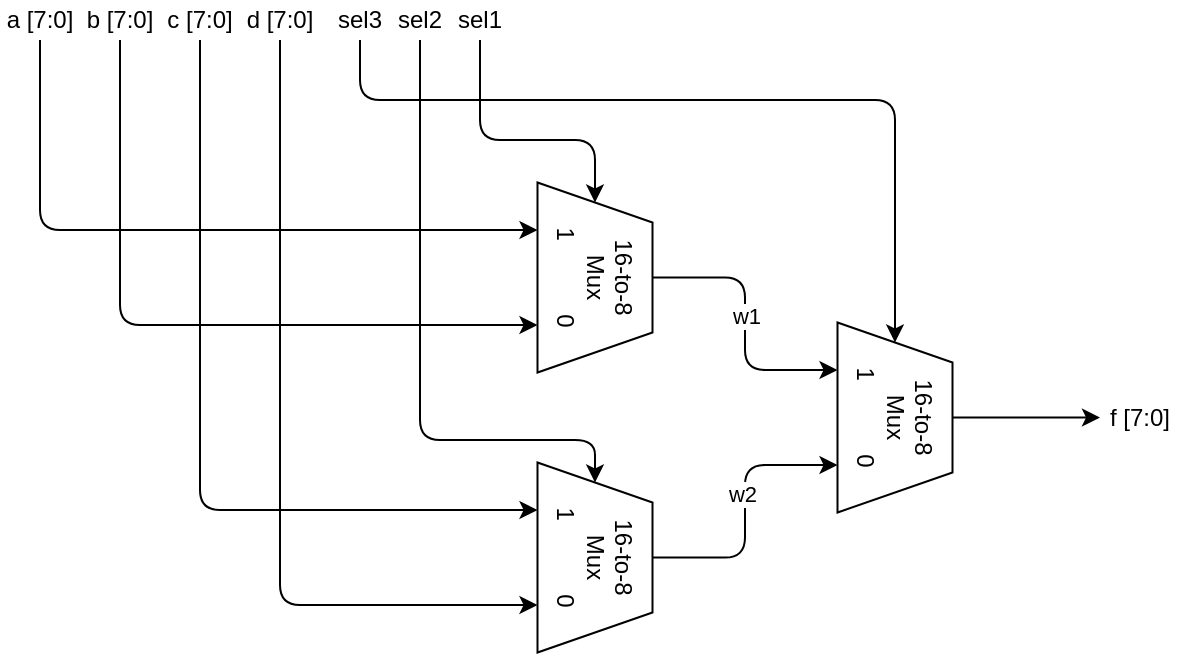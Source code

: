 <mxfile version="13.7.5" type="device"><diagram id="zBHRNfbUcrP5tcgf_iLw" name="Page-1"><mxGraphModel dx="946" dy="565" grid="1" gridSize="10" guides="1" tooltips="1" connect="1" arrows="1" fold="1" page="1" pageScale="1" pageWidth="827" pageHeight="1169" math="0" shadow="0"><root><mxCell id="0"/><mxCell id="1" parent="0"/><mxCell id="9Ly5z7tFtCsPcdWoTUlJ-7" value="" style="group" parent="1" vertex="1" connectable="0"><mxGeometry x="170" y="160" width="40" height="80" as="geometry"/></mxCell><mxCell id="9Ly5z7tFtCsPcdWoTUlJ-6" value="a [7:0]" style="text;html=1;strokeColor=none;fillColor=none;align=center;verticalAlign=middle;whiteSpace=wrap;rounded=0;" parent="9Ly5z7tFtCsPcdWoTUlJ-7" vertex="1"><mxGeometry x="-10" y="-30" width="40" height="20" as="geometry"/></mxCell><mxCell id="9Ly5z7tFtCsPcdWoTUlJ-8" value="" style="group" parent="1" vertex="1" connectable="0"><mxGeometry x="240" y="160" width="40" height="80" as="geometry"/></mxCell><mxCell id="9Ly5z7tFtCsPcdWoTUlJ-10" value="c [7:0]" style="text;html=1;strokeColor=none;fillColor=none;align=center;verticalAlign=middle;whiteSpace=wrap;rounded=0;" parent="9Ly5z7tFtCsPcdWoTUlJ-8" vertex="1"><mxGeometry y="-30" width="40" height="20" as="geometry"/></mxCell><mxCell id="9Ly5z7tFtCsPcdWoTUlJ-14" value="" style="group" parent="1" vertex="1" connectable="0"><mxGeometry x="200" y="160" width="40" height="80" as="geometry"/></mxCell><mxCell id="9Ly5z7tFtCsPcdWoTUlJ-16" value="b [7:0]" style="text;html=1;strokeColor=none;fillColor=none;align=center;verticalAlign=middle;whiteSpace=wrap;rounded=0;" parent="9Ly5z7tFtCsPcdWoTUlJ-14" vertex="1"><mxGeometry y="-30" width="40" height="20" as="geometry"/></mxCell><mxCell id="9Ly5z7tFtCsPcdWoTUlJ-23" value="" style="endArrow=classic;html=1;entryX=0;entryY=0.5;entryDx=0;entryDy=0;exitX=0.5;exitY=1;exitDx=0;exitDy=0;edgeStyle=orthogonalEdgeStyle;" parent="1" source="9Ly5z7tFtCsPcdWoTUlJ-30" target="9Ly5z7tFtCsPcdWoTUlJ-42" edge="1"><mxGeometry width="50" height="50" relative="1" as="geometry"><mxPoint x="300" y="230" as="sourcePoint"/><mxPoint x="490" y="250" as="targetPoint"/><Array as="points"><mxPoint x="400" y="200"/><mxPoint x="458" y="200"/></Array></mxGeometry></mxCell><mxCell id="9Ly5z7tFtCsPcdWoTUlJ-28" value="sel3" style="text;html=1;strokeColor=none;fillColor=none;align=center;verticalAlign=middle;whiteSpace=wrap;rounded=0;" parent="1" vertex="1"><mxGeometry x="320" y="130" width="40" height="20" as="geometry"/></mxCell><mxCell id="9Ly5z7tFtCsPcdWoTUlJ-30" value="sel1" style="text;html=1;strokeColor=none;fillColor=none;align=center;verticalAlign=middle;whiteSpace=wrap;rounded=0;" parent="1" vertex="1"><mxGeometry x="380" y="130" width="40" height="20" as="geometry"/></mxCell><mxCell id="9Ly5z7tFtCsPcdWoTUlJ-5" value="" style="endArrow=classic;html=1;entryX=0.25;entryY=1;entryDx=0;entryDy=0;exitX=0.5;exitY=1;exitDx=0;exitDy=0;edgeStyle=orthogonalEdgeStyle;" parent="1" source="9Ly5z7tFtCsPcdWoTUlJ-6" target="9Ly5z7tFtCsPcdWoTUlJ-42" edge="1"><mxGeometry width="50" height="50" relative="1" as="geometry"><mxPoint x="180" y="230" as="sourcePoint"/><mxPoint x="430" y="265" as="targetPoint"/></mxGeometry></mxCell><mxCell id="9Ly5z7tFtCsPcdWoTUlJ-15" value="" style="endArrow=classic;html=1;entryX=0.75;entryY=1;entryDx=0;entryDy=0;exitX=0.5;exitY=1;exitDx=0;exitDy=0;edgeStyle=orthogonalEdgeStyle;" parent="1" source="9Ly5z7tFtCsPcdWoTUlJ-16" target="9Ly5z7tFtCsPcdWoTUlJ-42" edge="1"><mxGeometry width="50" height="50" relative="1" as="geometry"><mxPoint x="210" y="230" as="sourcePoint"/><mxPoint x="430" y="295" as="targetPoint"/></mxGeometry></mxCell><mxCell id="9Ly5z7tFtCsPcdWoTUlJ-9" value="" style="endArrow=classic;html=1;entryX=0.25;entryY=1;entryDx=0;entryDy=0;exitX=0.5;exitY=1;exitDx=0;exitDy=0;edgeStyle=orthogonalEdgeStyle;" parent="1" source="9Ly5z7tFtCsPcdWoTUlJ-10" target="9Ly5z7tFtCsPcdWoTUlJ-44" edge="1"><mxGeometry width="50" height="50" relative="1" as="geometry"><mxPoint x="240" y="230" as="sourcePoint"/><mxPoint x="430" y="385" as="targetPoint"/></mxGeometry></mxCell><mxCell id="9Ly5z7tFtCsPcdWoTUlJ-12" value="" style="endArrow=classic;html=1;entryX=0.75;entryY=1;entryDx=0;entryDy=0;exitX=0.5;exitY=1;exitDx=0;exitDy=0;edgeStyle=orthogonalEdgeStyle;" parent="1" source="9Ly5z7tFtCsPcdWoTUlJ-13" target="9Ly5z7tFtCsPcdWoTUlJ-44" edge="1"><mxGeometry width="50" height="50" relative="1" as="geometry"><mxPoint x="270" y="230" as="sourcePoint"/><mxPoint x="430" y="415" as="targetPoint"/></mxGeometry></mxCell><mxCell id="9Ly5z7tFtCsPcdWoTUlJ-36" value="sel2" style="text;html=1;strokeColor=none;fillColor=none;align=center;verticalAlign=middle;whiteSpace=wrap;rounded=0;" parent="1" vertex="1"><mxGeometry x="350" y="130" width="40" height="20" as="geometry"/></mxCell><mxCell id="9Ly5z7tFtCsPcdWoTUlJ-38" value="" style="endArrow=classic;html=1;rounded=1;exitX=0.5;exitY=0;exitDx=0;exitDy=0;entryX=0.75;entryY=1;entryDx=0;entryDy=0;edgeStyle=orthogonalEdgeStyle;" parent="1" source="9Ly5z7tFtCsPcdWoTUlJ-44" target="9Ly5z7tFtCsPcdWoTUlJ-46" edge="1"><mxGeometry width="50" height="50" relative="1" as="geometry"><mxPoint x="550" y="400" as="sourcePoint"/><mxPoint x="620" y="355" as="targetPoint"/></mxGeometry></mxCell><mxCell id="9Ly5z7tFtCsPcdWoTUlJ-55" value="w2" style="edgeLabel;html=1;align=center;verticalAlign=middle;resizable=0;points=[];" parent="9Ly5z7tFtCsPcdWoTUlJ-38" vertex="1" connectable="0"><mxGeometry x="0.134" y="2" relative="1" as="geometry"><mxPoint as="offset"/></mxGeometry></mxCell><mxCell id="9Ly5z7tFtCsPcdWoTUlJ-39" value="" style="endArrow=classic;html=1;rounded=1;exitX=0.5;exitY=0;exitDx=0;exitDy=0;entryX=0.25;entryY=1;entryDx=0;entryDy=0;edgeStyle=orthogonalEdgeStyle;" parent="1" source="9Ly5z7tFtCsPcdWoTUlJ-42" target="9Ly5z7tFtCsPcdWoTUlJ-46" edge="1"><mxGeometry width="50" height="50" relative="1" as="geometry"><mxPoint x="550" y="280" as="sourcePoint"/><mxPoint x="620" y="325" as="targetPoint"/></mxGeometry></mxCell><mxCell id="9Ly5z7tFtCsPcdWoTUlJ-54" value="w1" style="edgeLabel;html=1;align=center;verticalAlign=middle;resizable=0;points=[];" parent="9Ly5z7tFtCsPcdWoTUlJ-39" vertex="1" connectable="0"><mxGeometry x="-0.056" relative="1" as="geometry"><mxPoint as="offset"/></mxGeometry></mxCell><mxCell id="9Ly5z7tFtCsPcdWoTUlJ-42" value="16-to-8&lt;br&gt;Mux&lt;br&gt;1&amp;nbsp; &amp;nbsp; &amp;nbsp; &amp;nbsp; &amp;nbsp; &amp;nbsp;0" style="shape=trapezoid;perimeter=trapezoidPerimeter;whiteSpace=wrap;html=1;fixedSize=1;rounded=0;fillColor=none;rotation=90;" parent="1" vertex="1"><mxGeometry x="410" y="240" width="95" height="57.5" as="geometry"/></mxCell><mxCell id="9Ly5z7tFtCsPcdWoTUlJ-44" value="16-to-8&lt;br&gt;Mux&lt;br&gt;1&amp;nbsp; &amp;nbsp; &amp;nbsp; &amp;nbsp; &amp;nbsp; &amp;nbsp;0" style="shape=trapezoid;perimeter=trapezoidPerimeter;whiteSpace=wrap;html=1;fixedSize=1;rounded=0;fillColor=none;rotation=90;" parent="1" vertex="1"><mxGeometry x="410" y="380" width="95" height="57.5" as="geometry"/></mxCell><mxCell id="9Ly5z7tFtCsPcdWoTUlJ-45" value="" style="endArrow=classic;html=1;entryX=0;entryY=0.5;entryDx=0;entryDy=0;exitX=0.5;exitY=1;exitDx=0;exitDy=0;edgeStyle=orthogonalEdgeStyle;" parent="1" source="9Ly5z7tFtCsPcdWoTUlJ-36" target="9Ly5z7tFtCsPcdWoTUlJ-44" edge="1"><mxGeometry width="50" height="50" relative="1" as="geometry"><mxPoint x="320" y="270" as="sourcePoint"/><mxPoint x="393.5" y="351.25" as="targetPoint"/><Array as="points"><mxPoint x="370" y="350"/><mxPoint x="458" y="350"/></Array></mxGeometry></mxCell><mxCell id="9Ly5z7tFtCsPcdWoTUlJ-49" style="edgeStyle=orthogonalEdgeStyle;rounded=1;orthogonalLoop=1;jettySize=auto;html=1;exitX=0.5;exitY=0;exitDx=0;exitDy=0;entryX=0;entryY=0.5;entryDx=0;entryDy=0;" parent="1" source="9Ly5z7tFtCsPcdWoTUlJ-46" target="9Ly5z7tFtCsPcdWoTUlJ-52" edge="1"><mxGeometry relative="1" as="geometry"><mxPoint x="700" y="339" as="targetPoint"/></mxGeometry></mxCell><mxCell id="9Ly5z7tFtCsPcdWoTUlJ-46" value="&lt;span&gt;16-to-8&lt;/span&gt;&lt;br&gt;&lt;span&gt;Mux&lt;br&gt;1&amp;nbsp; &amp;nbsp; &amp;nbsp; &amp;nbsp; &amp;nbsp; &amp;nbsp;0&lt;br&gt;&lt;/span&gt;" style="shape=trapezoid;perimeter=trapezoidPerimeter;whiteSpace=wrap;html=1;fixedSize=1;rounded=0;fillColor=none;rotation=90;" parent="1" vertex="1"><mxGeometry x="560" y="310" width="95" height="57.5" as="geometry"/></mxCell><mxCell id="9Ly5z7tFtCsPcdWoTUlJ-47" value="" style="endArrow=classic;html=1;entryX=0;entryY=0.5;entryDx=0;entryDy=0;exitX=0.5;exitY=1;exitDx=0;exitDy=0;edgeStyle=orthogonalEdgeStyle;" parent="1" source="9Ly5z7tFtCsPcdWoTUlJ-28" target="9Ly5z7tFtCsPcdWoTUlJ-46" edge="1"><mxGeometry width="50" height="50" relative="1" as="geometry"><mxPoint x="394" y="160" as="sourcePoint"/><mxPoint x="467.5" y="241.25" as="targetPoint"/><Array as="points"><mxPoint x="340" y="180"/><mxPoint x="608" y="180"/></Array></mxGeometry></mxCell><mxCell id="9Ly5z7tFtCsPcdWoTUlJ-52" value="f [7:0]" style="text;html=1;strokeColor=none;fillColor=none;align=center;verticalAlign=middle;whiteSpace=wrap;rounded=0;" parent="1" vertex="1"><mxGeometry x="710" y="328.75" width="40" height="20" as="geometry"/></mxCell><mxCell id="9Ly5z7tFtCsPcdWoTUlJ-13" value="d [7:0]" style="text;html=1;strokeColor=none;fillColor=none;align=center;verticalAlign=middle;whiteSpace=wrap;rounded=0;" parent="1" vertex="1"><mxGeometry x="280" y="130" width="40" height="20" as="geometry"/></mxCell></root></mxGraphModel></diagram></mxfile>